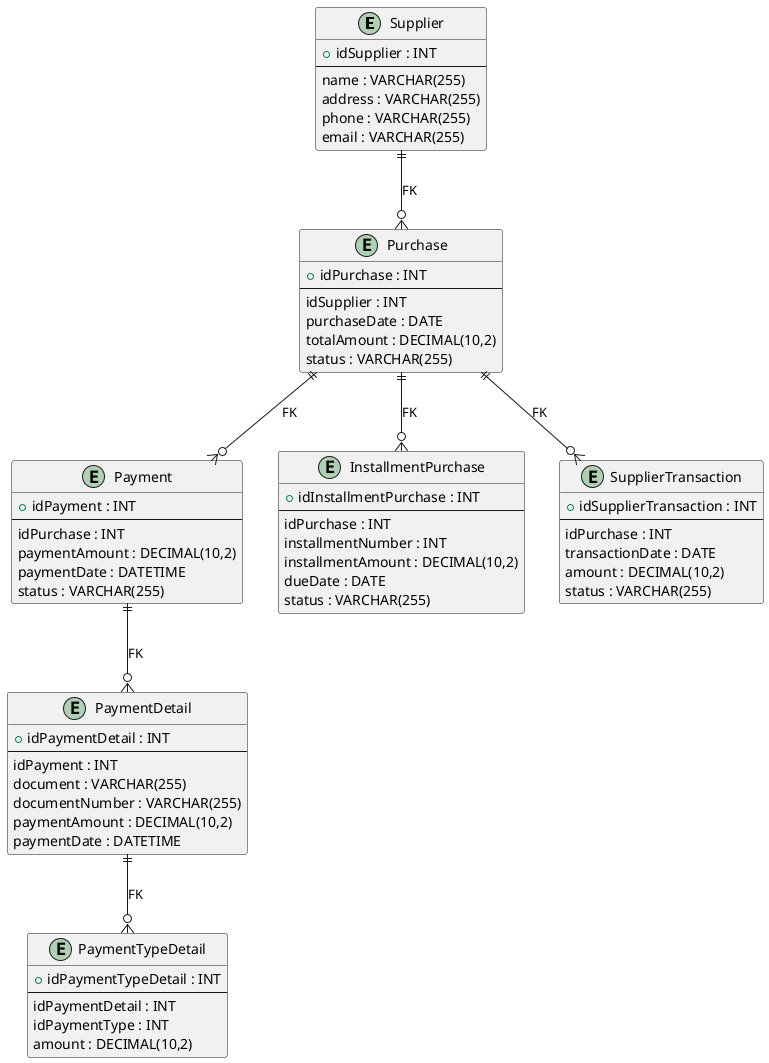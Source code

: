 @startuml
entity "Supplier" as supplier {
  + idSupplier : INT
  --
  name : VARCHAR(255)
  address : VARCHAR(255)
  phone : VARCHAR(255)
  email : VARCHAR(255)
}

entity "Purchase" as purchase {
  + idPurchase : INT
  --
  idSupplier : INT
  purchaseDate : DATE
  totalAmount : DECIMAL(10,2)
  status : VARCHAR(255)
}

entity "Payment" as payment {
  + idPayment : INT
  --
  idPurchase : INT
  paymentAmount : DECIMAL(10,2)
  paymentDate : DATETIME
  status : VARCHAR(255)
}

entity "InstallmentPurchase" as installmentPurchase {
  + idInstallmentPurchase : INT
  --
  idPurchase : INT
  installmentNumber : INT
  installmentAmount : DECIMAL(10,2)
  dueDate : DATE
  status : VARCHAR(255)
}

entity "SupplierTransaction" as supplierTransaction {
  + idSupplierTransaction : INT
  --
  idPurchase : INT
  transactionDate : DATE
  amount : DECIMAL(10,2)
  status : VARCHAR(255)
}

entity "PaymentDetail" as paymentDetail {
  + idPaymentDetail : INT
  --
  idPayment : INT
  document : VARCHAR(255)
  documentNumber : VARCHAR(255)
  paymentAmount : DECIMAL(10,2)
  paymentDate : DATETIME
}

entity "PaymentTypeDetail" as paymentTypeDetail {
  + idPaymentTypeDetail : INT
  --
  idPaymentDetail : INT
  idPaymentType : INT
  amount : DECIMAL(10,2)
}

supplier ||--o{ purchase : FK
purchase ||--o{ payment : FK
purchase ||--o{ installmentPurchase : FK
purchase ||--o{ supplierTransaction : FK
payment ||--o{ paymentDetail : FK
paymentDetail ||--o{ paymentTypeDetail : FK
@enduml

